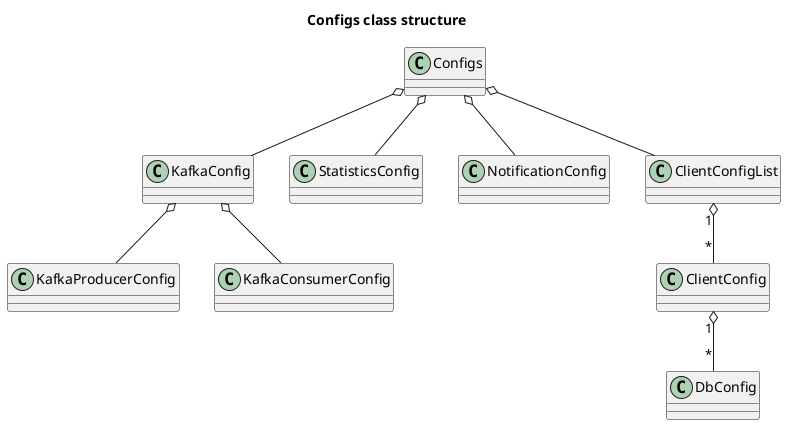 @startuml
title Configs class structure

class Configs
class KafkaConfig
class KafkaProducerConfig
class KafkaConsumerConfig
class StatisticsConfig
class NotificationConfig
class ClientConfigList
class ClientConfig
class DbConfig

Configs o-- KafkaConfig
KafkaConfig o-- KafkaProducerConfig
KafkaConfig o-- KafkaConsumerConfig

Configs o-- StatisticsConfig
Configs o-- NotificationConfig
Configs o-- ClientConfigList

ClientConfigList "1" o-- "*" ClientConfig
ClientConfig "1" o-- "*" DbConfig
@enduml